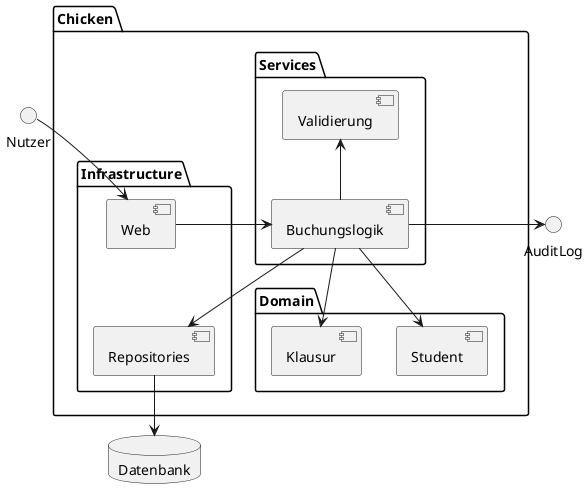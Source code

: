 @startuml

skinparam monochrome true
skinparam node rectangle

package "Chicken" {
    package "Infrastructure" {
      [Web]
      [Repositories]
    }
    package "Services" {
      [Buchungslogik]
      [Validierung]
    }
    package "Domain" {
      [Student]
      [Klausur]
    }
}
database Datenbank
interface Nutzer
interface AuditLog

Nutzer --> [Web]
[Web] -r-> [Buchungslogik]
[Buchungslogik] -u-> [Validierung]
[Buchungslogik] -r-> AuditLog
[Buchungslogik] --> [Student]
[Buchungslogik] --> [Klausur]
[Buchungslogik] --> [Repositories]
[Repositories] --> Datenbank

Nutzer -[hidden]r-> [Web]
[Web] -[hidden]d-> [Repositories]

@enduml